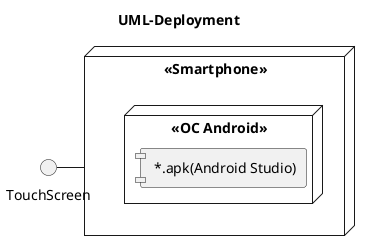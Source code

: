 @startuml

title UML-Deployment

skinparam componentStyle uml1

node "<<Smartphone>>" as smartphone {
node "<<OC Android>>" {
component [ *.apk(Android Studio)]
}
}

interface TouchScreen

TouchScreen - smartphone

@enduml
